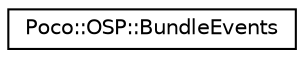 digraph "Graphical Class Hierarchy"
{
 // LATEX_PDF_SIZE
  edge [fontname="Helvetica",fontsize="10",labelfontname="Helvetica",labelfontsize="10"];
  node [fontname="Helvetica",fontsize="10",shape=record];
  rankdir="LR";
  Node0 [label="Poco::OSP::BundleEvents",height=0.2,width=0.4,color="black", fillcolor="white", style="filled",URL="$classPoco_1_1OSP_1_1BundleEvents.html",tooltip=" "];
}
